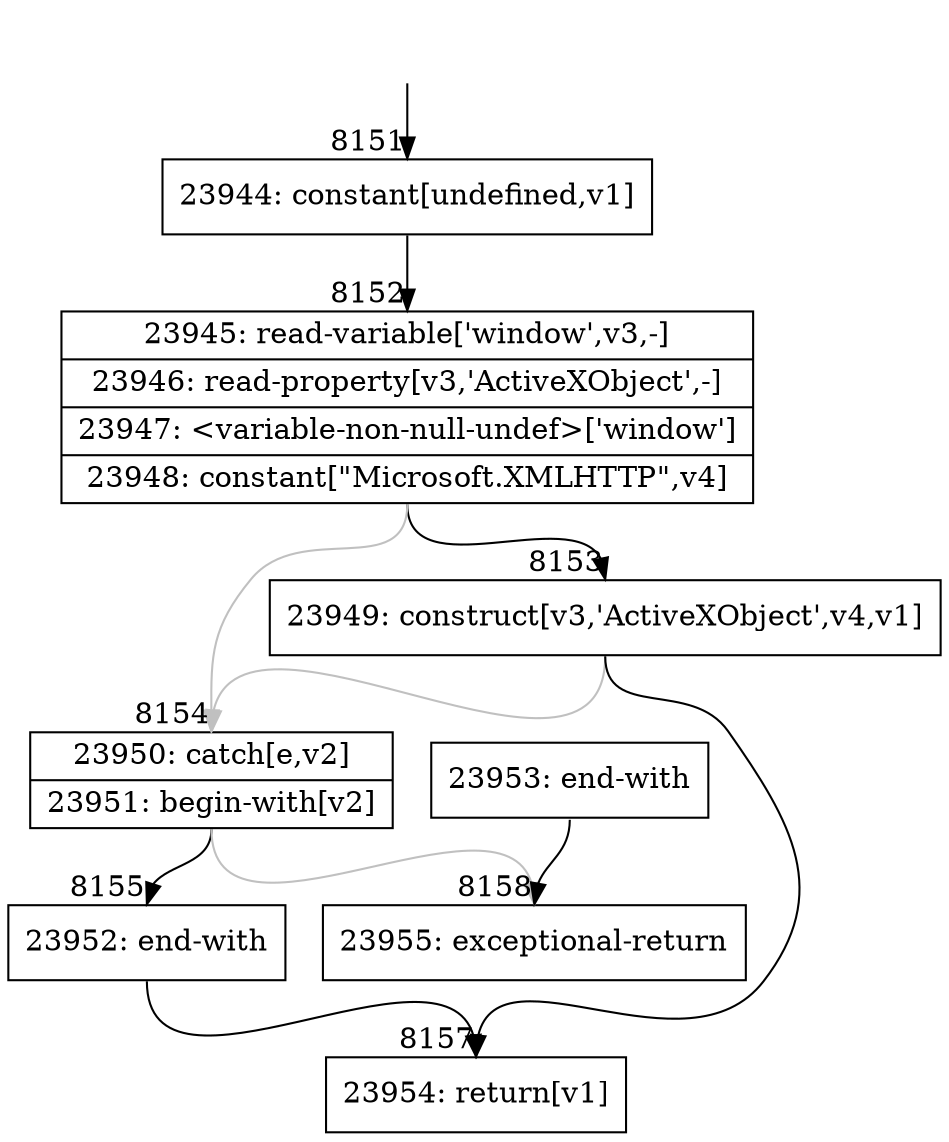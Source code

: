 digraph {
rankdir="TD"
BB_entry508[shape=none,label=""];
BB_entry508 -> BB8151 [tailport=s, headport=n, headlabel="    8151"]
BB8151 [shape=record label="{23944: constant[undefined,v1]}" ] 
BB8151 -> BB8152 [tailport=s, headport=n, headlabel="      8152"]
BB8152 [shape=record label="{23945: read-variable['window',v3,-]|23946: read-property[v3,'ActiveXObject',-]|23947: \<variable-non-null-undef\>['window']|23948: constant[\"Microsoft.XMLHTTP\",v4]}" ] 
BB8152 -> BB8153 [tailport=s, headport=n, headlabel="      8153"]
BB8152 -> BB8154 [tailport=s, headport=n, color=gray, headlabel="      8154"]
BB8153 [shape=record label="{23949: construct[v3,'ActiveXObject',v4,v1]}" ] 
BB8153 -> BB8157 [tailport=s, headport=n, headlabel="      8157"]
BB8153 -> BB8154 [tailport=s, headport=n, color=gray]
BB8154 [shape=record label="{23950: catch[e,v2]|23951: begin-with[v2]}" ] 
BB8154 -> BB8155 [tailport=s, headport=n, headlabel="      8155"]
BB8154 -> BB8158 [tailport=s, headport=n, color=gray, headlabel="      8158"]
BB8155 [shape=record label="{23952: end-with}" ] 
BB8155 -> BB8157 [tailport=s, headport=n]
BB8156 [shape=record label="{23953: end-with}" ] 
BB8156 -> BB8158 [tailport=s, headport=n]
BB8157 [shape=record label="{23954: return[v1]}" ] 
BB8158 [shape=record label="{23955: exceptional-return}" ] 
}
